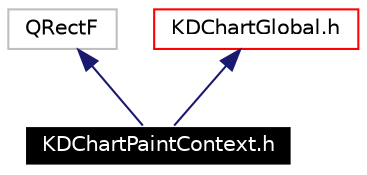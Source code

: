 digraph G
{
  edge [fontname="Helvetica",fontsize=10,labelfontname="Helvetica",labelfontsize=10];
  node [fontname="Helvetica",fontsize=10,shape=record];
  Node2353 [label="KDChartPaintContext.h",height=0.2,width=0.4,color="white", fillcolor="black", style="filled" fontcolor="white"];
  Node2354 -> Node2353 [dir=back,color="midnightblue",fontsize=10,style="solid",fontname="Helvetica"];
  Node2354 [label="QRectF",height=0.2,width=0.4,color="grey75"];
  Node2355 -> Node2353 [dir=back,color="midnightblue",fontsize=10,style="solid",fontname="Helvetica"];
  Node2355 [label="KDChartGlobal.h",height=0.2,width=0.4,color="red",URL="$_k_d_chart_global_8h.html"];
}
